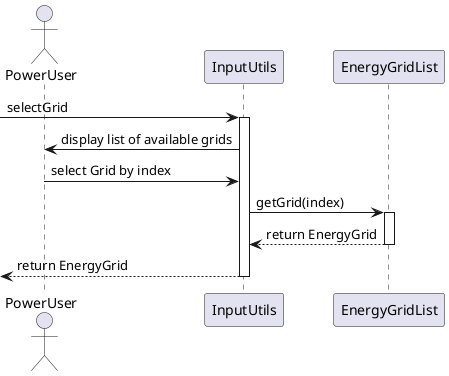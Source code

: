 @startuml
actor PowerUser

-> InputUtils: selectGrid
activate InputUtils
InputUtils -> PowerUser: display list of available grids
PowerUser -> InputUtils: select Grid by index
InputUtils -> EnergyGridList: getGrid(index)
activate EnergyGridList
EnergyGridList --> InputUtils: return EnergyGrid
deactivate EnergyGridList
<-- InputUtils : return EnergyGrid
deactivate InputUtils
@enduml